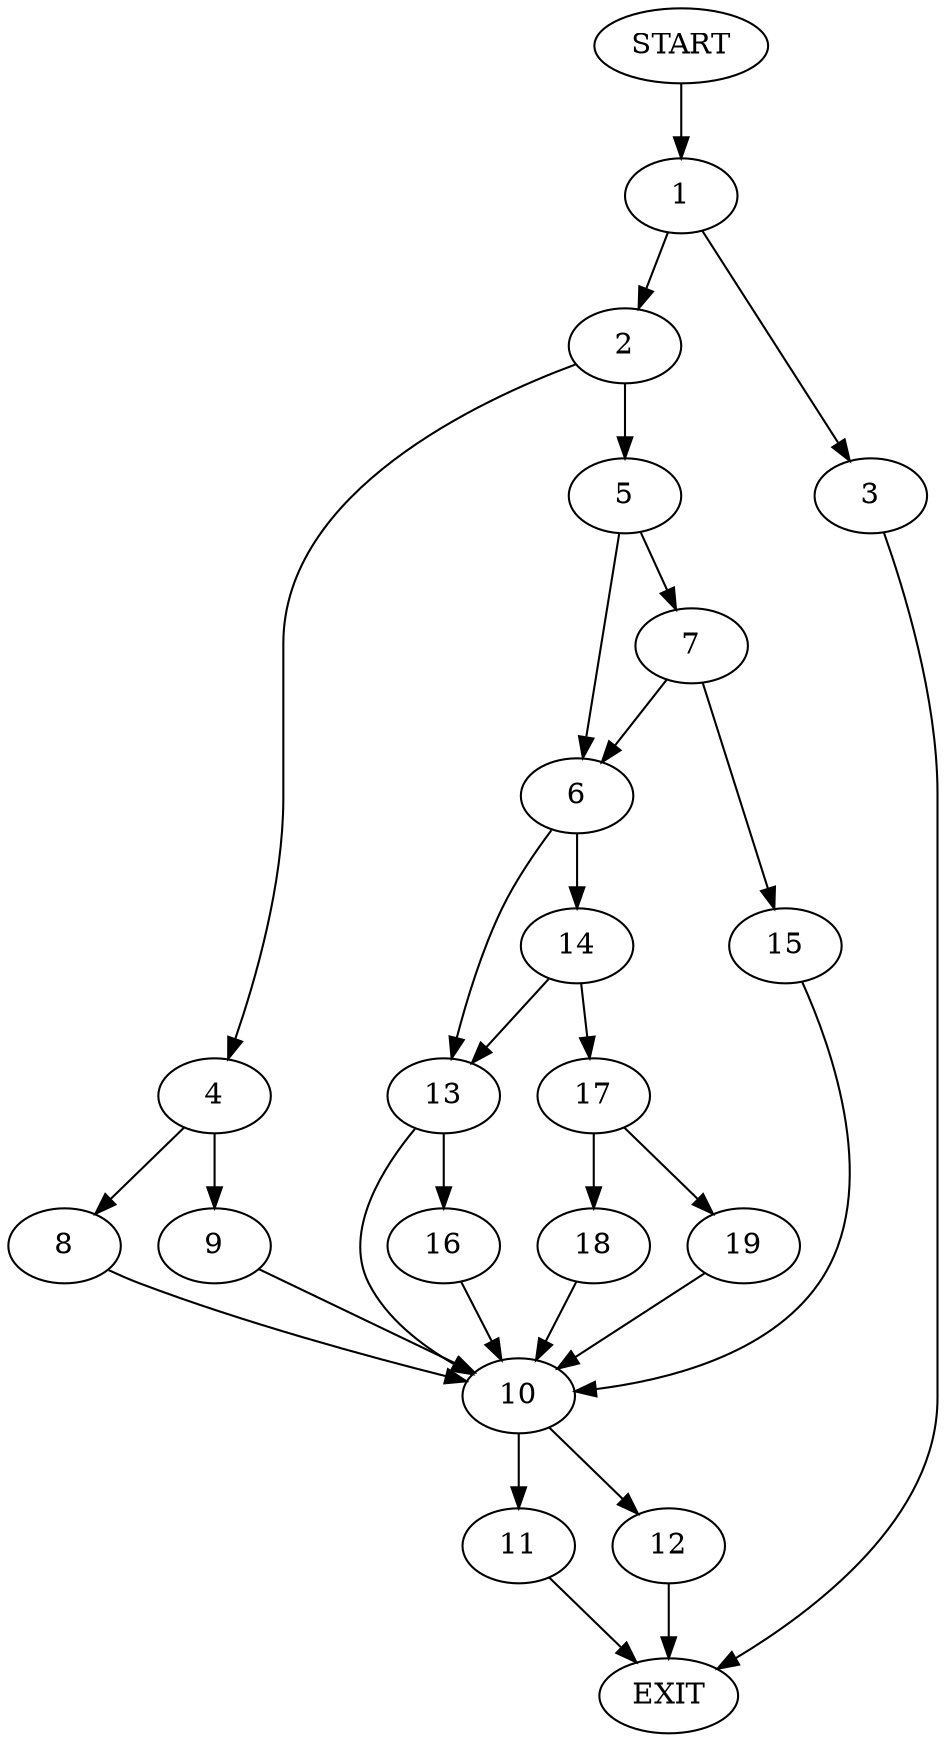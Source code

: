 digraph {
0 [label="START"]
20 [label="EXIT"]
0 -> 1
1 -> 2
1 -> 3
2 -> 4
2 -> 5
3 -> 20
5 -> 6
5 -> 7
4 -> 8
4 -> 9
8 -> 10
9 -> 10
10 -> 11
10 -> 12
6 -> 13
6 -> 14
7 -> 6
7 -> 15
15 -> 10
13 -> 16
13 -> 10
14 -> 13
14 -> 17
17 -> 18
17 -> 19
18 -> 10
19 -> 10
16 -> 10
12 -> 20
11 -> 20
}
